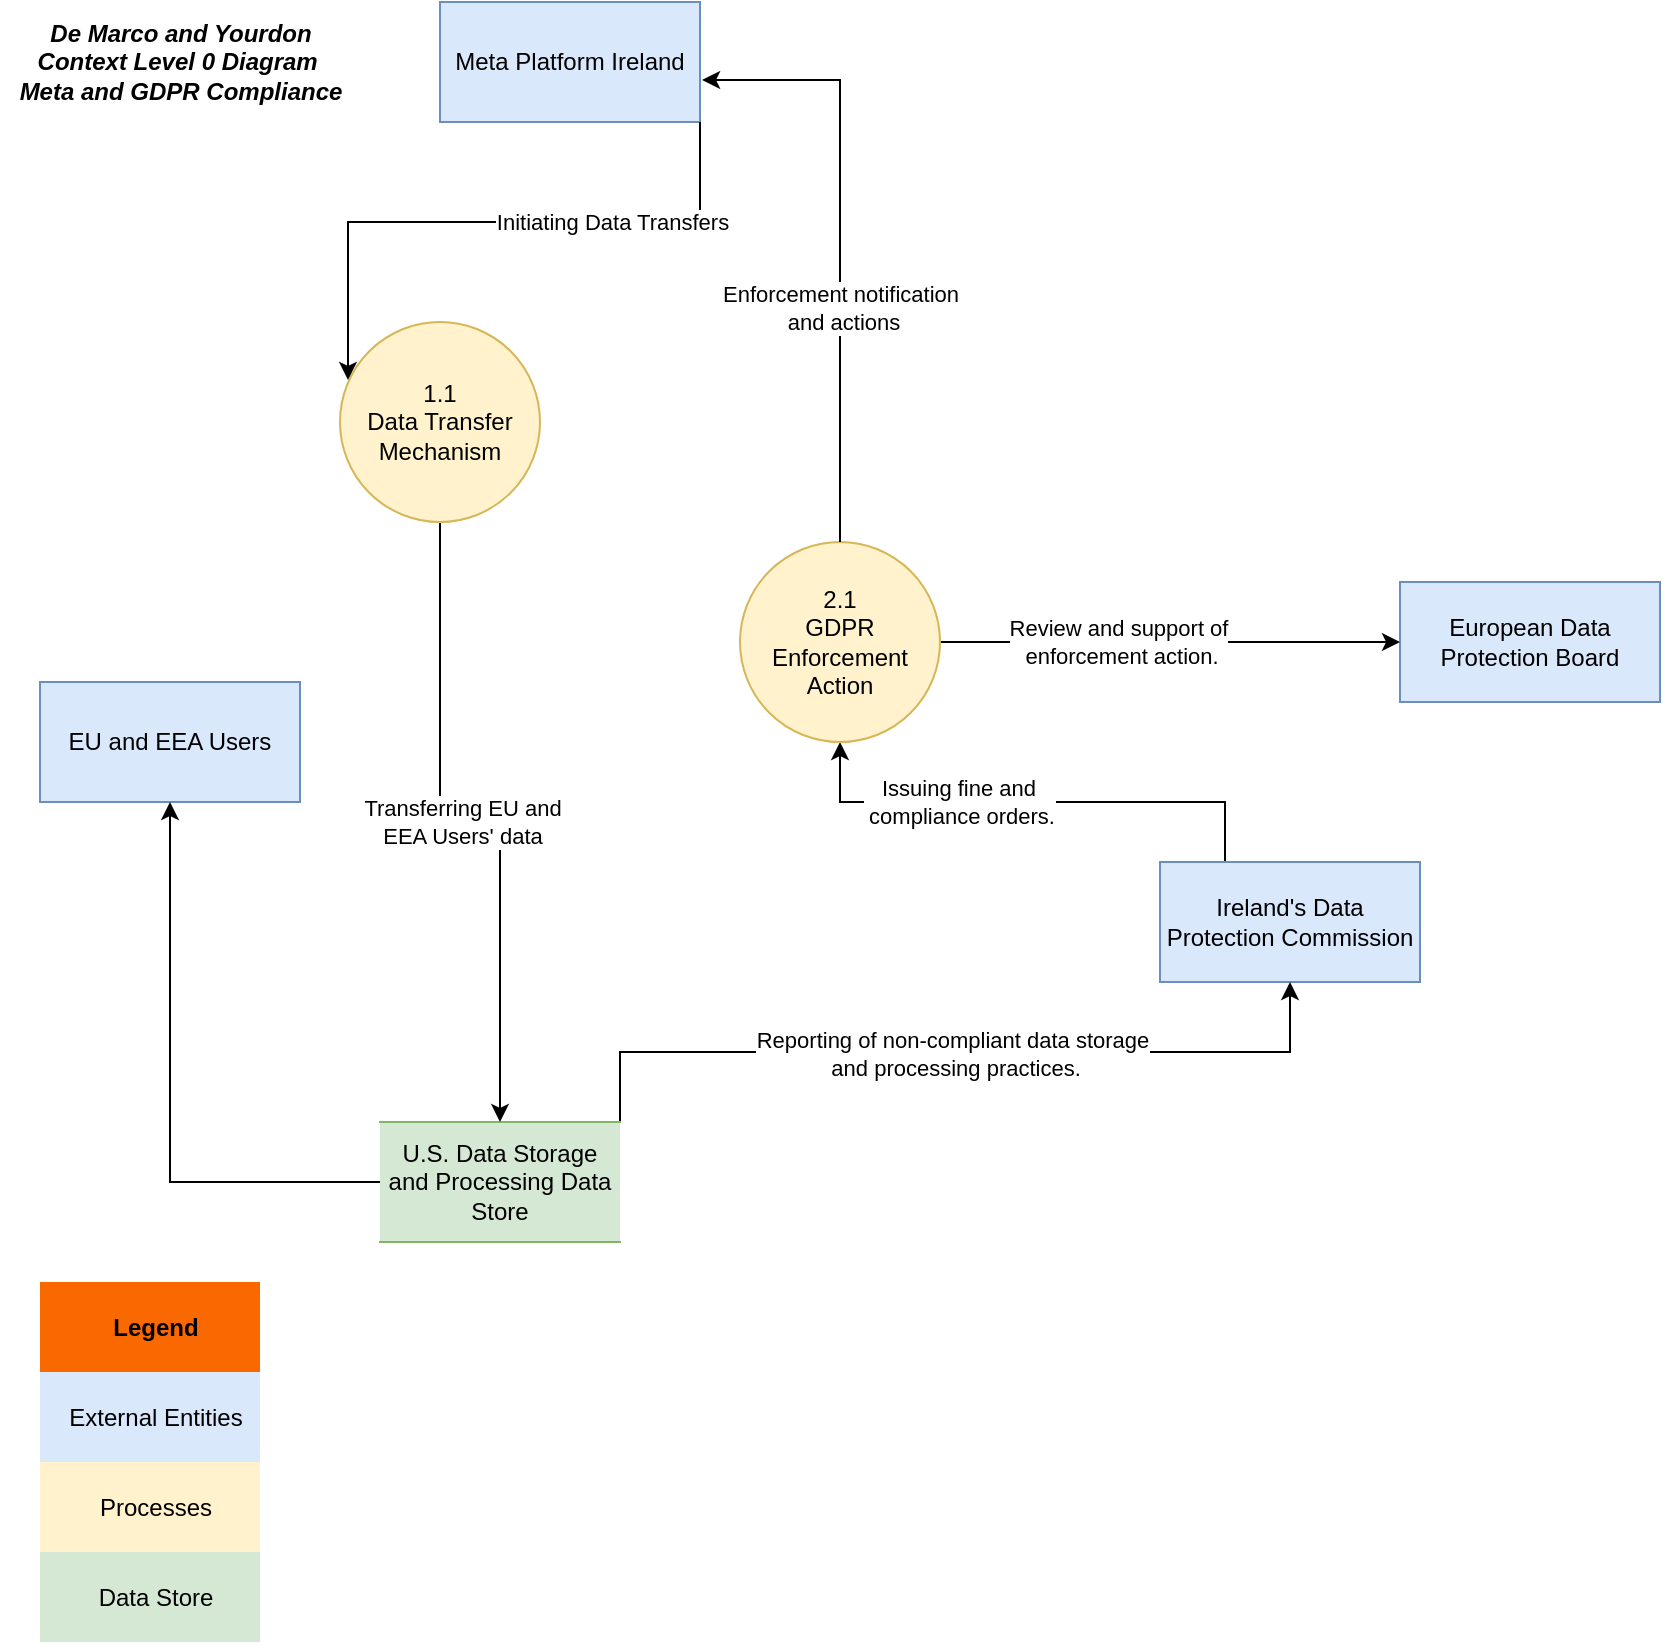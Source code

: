 <mxfile version="22.1.3" type="github">
  <diagram name="Page-1" id="dbJrBeKMu9XxgdYBFWq-">
    <mxGraphModel dx="3052" dy="763" grid="1" gridSize="10" guides="1" tooltips="1" connect="1" arrows="1" fold="1" page="1" pageScale="1" pageWidth="1169" pageHeight="827" math="0" shadow="0">
      <root>
        <mxCell id="0" />
        <mxCell id="1" parent="0" />
        <mxCell id="ra4xmg58kN4Kjqp0mdpW-18" style="edgeStyle=orthogonalEdgeStyle;rounded=0;orthogonalLoop=1;jettySize=auto;html=1;exitX=0.25;exitY=0;exitDx=0;exitDy=0;entryX=0.5;entryY=1;entryDx=0;entryDy=0;" edge="1" parent="1" source="DuCQzQeg1L_82CdrdjX1-16" target="ra4xmg58kN4Kjqp0mdpW-2">
          <mxGeometry relative="1" as="geometry" />
        </mxCell>
        <mxCell id="ra4xmg58kN4Kjqp0mdpW-19" value="Issuing fine and&lt;br&gt;&amp;nbsp;compliance orders." style="edgeLabel;html=1;align=center;verticalAlign=middle;resizable=0;points=[];" vertex="1" connectable="0" parent="ra4xmg58kN4Kjqp0mdpW-18">
          <mxGeometry x="0.307" relative="1" as="geometry">
            <mxPoint x="1" as="offset" />
          </mxGeometry>
        </mxCell>
        <mxCell id="DuCQzQeg1L_82CdrdjX1-16" value="Ireland&#39;s Data Protection Commission" style="rounded=0;whiteSpace=wrap;html=1;fillColor=#dae8fc;strokeColor=#6c8ebf;" parent="1" vertex="1">
          <mxGeometry x="-590" y="434" width="130" height="60" as="geometry" />
        </mxCell>
        <mxCell id="DuCQzQeg1L_82CdrdjX1-17" value="EU and EEA Users" style="rounded=0;whiteSpace=wrap;html=1;fillColor=#dae8fc;strokeColor=#6c8ebf;" parent="1" vertex="1">
          <mxGeometry x="-1150" y="344" width="130" height="60" as="geometry" />
        </mxCell>
        <mxCell id="DuCQzQeg1L_82CdrdjX1-18" value="Meta Platform Ireland" style="rounded=0;whiteSpace=wrap;html=1;fillColor=#dae8fc;strokeColor=#6c8ebf;" parent="1" vertex="1">
          <mxGeometry x="-950" y="4" width="130" height="60" as="geometry" />
        </mxCell>
        <mxCell id="DuCQzQeg1L_82CdrdjX1-19" value="European Data Protection Board" style="rounded=0;whiteSpace=wrap;html=1;fillColor=#dae8fc;strokeColor=#6c8ebf;" parent="1" vertex="1">
          <mxGeometry x="-470" y="294" width="130" height="60" as="geometry" />
        </mxCell>
        <mxCell id="ra4xmg58kN4Kjqp0mdpW-13" style="edgeStyle=orthogonalEdgeStyle;rounded=0;orthogonalLoop=1;jettySize=auto;html=1;exitX=1;exitY=0;exitDx=0;exitDy=0;entryX=0.5;entryY=1;entryDx=0;entryDy=0;" edge="1" parent="1" source="DuCQzQeg1L_82CdrdjX1-22" target="DuCQzQeg1L_82CdrdjX1-16">
          <mxGeometry relative="1" as="geometry" />
        </mxCell>
        <mxCell id="ra4xmg58kN4Kjqp0mdpW-17" value="&lt;div&gt;Reporting of non-compliant data storage&lt;/div&gt;&lt;div&gt;&amp;nbsp;and processing practices.&lt;/div&gt;" style="edgeLabel;html=1;align=center;verticalAlign=middle;resizable=0;points=[];" vertex="1" connectable="0" parent="ra4xmg58kN4Kjqp0mdpW-13">
          <mxGeometry x="-0.007" y="-1" relative="1" as="geometry">
            <mxPoint as="offset" />
          </mxGeometry>
        </mxCell>
        <mxCell id="ra4xmg58kN4Kjqp0mdpW-50" style="edgeStyle=orthogonalEdgeStyle;rounded=0;orthogonalLoop=1;jettySize=auto;html=1;exitX=0;exitY=0.5;exitDx=0;exitDy=0;entryX=0.5;entryY=1;entryDx=0;entryDy=0;" edge="1" parent="1" source="DuCQzQeg1L_82CdrdjX1-22" target="DuCQzQeg1L_82CdrdjX1-17">
          <mxGeometry relative="1" as="geometry" />
        </mxCell>
        <mxCell id="DuCQzQeg1L_82CdrdjX1-22" value="U.S. Data Storage and Processing Data Store" style="shape=partialRectangle;whiteSpace=wrap;html=1;left=0;right=0;fillColor=#d5e8d4;strokeColor=#82b366;" parent="1" vertex="1">
          <mxGeometry x="-980" y="564" width="120" height="60" as="geometry" />
        </mxCell>
        <mxCell id="ra4xmg58kN4Kjqp0mdpW-5" style="edgeStyle=orthogonalEdgeStyle;rounded=0;orthogonalLoop=1;jettySize=auto;html=1;exitX=0.5;exitY=1;exitDx=0;exitDy=0;entryX=0.5;entryY=0;entryDx=0;entryDy=0;" edge="1" parent="1" source="ra4xmg58kN4Kjqp0mdpW-1" target="DuCQzQeg1L_82CdrdjX1-22">
          <mxGeometry relative="1" as="geometry" />
        </mxCell>
        <mxCell id="ra4xmg58kN4Kjqp0mdpW-6" value="Transferring EU and &lt;br&gt;EEA Users&#39; data" style="edgeLabel;html=1;align=center;verticalAlign=middle;resizable=0;points=[];" vertex="1" connectable="0" parent="ra4xmg58kN4Kjqp0mdpW-5">
          <mxGeometry x="-0.025" relative="1" as="geometry">
            <mxPoint as="offset" />
          </mxGeometry>
        </mxCell>
        <mxCell id="ra4xmg58kN4Kjqp0mdpW-1" value="1.1&lt;br&gt;Data Transfer Mechanism" style="shape=ellipse;html=1;dashed=0;whiteSpace=wrap;aspect=fixed;perimeter=ellipsePerimeter;fillColor=#fff2cc;strokeColor=#d6b656;" vertex="1" parent="1">
          <mxGeometry x="-1000" y="164" width="100" height="100" as="geometry" />
        </mxCell>
        <mxCell id="ra4xmg58kN4Kjqp0mdpW-22" style="edgeStyle=orthogonalEdgeStyle;rounded=0;orthogonalLoop=1;jettySize=auto;html=1;exitX=1;exitY=0.5;exitDx=0;exitDy=0;entryX=0;entryY=0.5;entryDx=0;entryDy=0;" edge="1" parent="1" source="ra4xmg58kN4Kjqp0mdpW-2" target="DuCQzQeg1L_82CdrdjX1-19">
          <mxGeometry relative="1" as="geometry" />
        </mxCell>
        <mxCell id="ra4xmg58kN4Kjqp0mdpW-24" value="Review and support of&lt;br&gt;&amp;nbsp;enforcement action." style="edgeLabel;html=1;align=center;verticalAlign=middle;resizable=0;points=[];" vertex="1" connectable="0" parent="ra4xmg58kN4Kjqp0mdpW-22">
          <mxGeometry x="-0.226" relative="1" as="geometry">
            <mxPoint as="offset" />
          </mxGeometry>
        </mxCell>
        <mxCell id="ra4xmg58kN4Kjqp0mdpW-2" value="2.1&lt;br&gt;GDPR Enforcement Action" style="shape=ellipse;html=1;dashed=0;whiteSpace=wrap;aspect=fixed;perimeter=ellipsePerimeter;fillColor=#fff2cc;strokeColor=#d6b656;" vertex="1" parent="1">
          <mxGeometry x="-800" y="274" width="100" height="100" as="geometry" />
        </mxCell>
        <mxCell id="ra4xmg58kN4Kjqp0mdpW-3" style="edgeStyle=orthogonalEdgeStyle;rounded=0;orthogonalLoop=1;jettySize=auto;html=1;exitX=1;exitY=1;exitDx=0;exitDy=0;entryX=0.04;entryY=0.29;entryDx=0;entryDy=0;entryPerimeter=0;" edge="1" parent="1" source="DuCQzQeg1L_82CdrdjX1-18" target="ra4xmg58kN4Kjqp0mdpW-1">
          <mxGeometry relative="1" as="geometry" />
        </mxCell>
        <mxCell id="ra4xmg58kN4Kjqp0mdpW-4" value="Initiating Data Transfers" style="edgeLabel;html=1;align=center;verticalAlign=middle;resizable=0;points=[];" vertex="1" connectable="0" parent="ra4xmg58kN4Kjqp0mdpW-3">
          <mxGeometry x="-0.384" relative="1" as="geometry">
            <mxPoint as="offset" />
          </mxGeometry>
        </mxCell>
        <mxCell id="ra4xmg58kN4Kjqp0mdpW-20" style="edgeStyle=orthogonalEdgeStyle;rounded=0;orthogonalLoop=1;jettySize=auto;html=1;exitX=0.5;exitY=0;exitDx=0;exitDy=0;entryX=1.008;entryY=0.65;entryDx=0;entryDy=0;entryPerimeter=0;" edge="1" parent="1" source="ra4xmg58kN4Kjqp0mdpW-2" target="DuCQzQeg1L_82CdrdjX1-18">
          <mxGeometry relative="1" as="geometry" />
        </mxCell>
        <mxCell id="ra4xmg58kN4Kjqp0mdpW-21" value="Enforcement notification&lt;br&gt;&amp;nbsp;and actions" style="edgeLabel;html=1;align=center;verticalAlign=middle;resizable=0;points=[];" vertex="1" connectable="0" parent="ra4xmg58kN4Kjqp0mdpW-20">
          <mxGeometry x="-0.22" relative="1" as="geometry">
            <mxPoint as="offset" />
          </mxGeometry>
        </mxCell>
        <mxCell id="ra4xmg58kN4Kjqp0mdpW-25" value="&lt;b&gt;&lt;i&gt;De Marco and Yourdon&lt;br&gt;Context Level 0 Diagram&amp;nbsp;&lt;br&gt;Meta and GDPR Compliance&lt;br&gt;&lt;/i&gt;&lt;/b&gt;" style="text;html=1;align=center;verticalAlign=middle;resizable=0;points=[];autosize=1;strokeColor=none;fillColor=none;" vertex="1" parent="1">
          <mxGeometry x="-1170" y="4" width="180" height="60" as="geometry" />
        </mxCell>
        <mxCell id="ra4xmg58kN4Kjqp0mdpW-37" value="" style="shape=table;startSize=30;container=1;collapsible=0;childLayout=tableLayout;fontSize=16;align=left;verticalAlign=top;fillColor=none;strokeColor=none;fontColor=#4D4D4D;fontStyle=1;spacingLeft=6;spacing=0;resizable=0;" vertex="1" parent="1">
          <mxGeometry x="-1150" y="614" width="110" height="210" as="geometry" />
        </mxCell>
        <mxCell id="ra4xmg58kN4Kjqp0mdpW-38" value="" style="shape=tableRow;horizontal=0;startSize=0;swimlaneHead=0;swimlaneBody=0;strokeColor=inherit;top=0;left=0;bottom=0;right=0;collapsible=0;dropTarget=0;fillColor=none;points=[[0,0.5],[1,0.5]];portConstraint=eastwest;fontSize=12;" vertex="1" parent="ra4xmg58kN4Kjqp0mdpW-37">
          <mxGeometry y="30" width="110" height="45" as="geometry" />
        </mxCell>
        <mxCell id="ra4xmg58kN4Kjqp0mdpW-39" value="&lt;b&gt;Legend&lt;/b&gt;" style="shape=partialRectangle;html=1;whiteSpace=wrap;connectable=0;overflow=hidden;top=0;left=0;bottom=0;right=0;pointerEvents=1;fontSize=12;align=center;spacingLeft=10;spacingRight=4;fillColor=#fa6800;fontColor=#000000;strokeColor=#C73500;" vertex="1" parent="ra4xmg58kN4Kjqp0mdpW-38">
          <mxGeometry width="110" height="45" as="geometry">
            <mxRectangle width="110" height="45" as="alternateBounds" />
          </mxGeometry>
        </mxCell>
        <mxCell id="ra4xmg58kN4Kjqp0mdpW-40" value="" style="shape=tableRow;horizontal=0;startSize=0;swimlaneHead=0;swimlaneBody=0;strokeColor=inherit;top=0;left=0;bottom=0;right=0;collapsible=0;dropTarget=0;fillColor=none;points=[[0,0.5],[1,0.5]];portConstraint=eastwest;fontSize=12;" vertex="1" parent="ra4xmg58kN4Kjqp0mdpW-37">
          <mxGeometry y="75" width="110" height="45" as="geometry" />
        </mxCell>
        <mxCell id="ra4xmg58kN4Kjqp0mdpW-41" value="External Entities" style="shape=partialRectangle;html=1;whiteSpace=wrap;connectable=0;strokeColor=#6c8ebf;overflow=hidden;fillColor=#dae8fc;top=0;left=0;bottom=0;right=0;pointerEvents=1;fontSize=12;align=center;spacingLeft=10;spacingRight=4;" vertex="1" parent="ra4xmg58kN4Kjqp0mdpW-40">
          <mxGeometry width="110" height="45" as="geometry">
            <mxRectangle width="110" height="45" as="alternateBounds" />
          </mxGeometry>
        </mxCell>
        <mxCell id="ra4xmg58kN4Kjqp0mdpW-42" value="" style="shape=tableRow;horizontal=0;startSize=0;swimlaneHead=0;swimlaneBody=0;strokeColor=inherit;top=0;left=0;bottom=0;right=0;collapsible=0;dropTarget=0;fillColor=none;points=[[0,0.5],[1,0.5]];portConstraint=eastwest;fontSize=12;" vertex="1" parent="ra4xmg58kN4Kjqp0mdpW-37">
          <mxGeometry y="120" width="110" height="45" as="geometry" />
        </mxCell>
        <mxCell id="ra4xmg58kN4Kjqp0mdpW-43" value="Processes" style="shape=partialRectangle;html=1;whiteSpace=wrap;connectable=0;strokeColor=#d6b656;overflow=hidden;fillColor=#fff2cc;top=0;left=0;bottom=0;right=0;pointerEvents=1;fontSize=12;align=center;spacingLeft=10;spacingRight=4;" vertex="1" parent="ra4xmg58kN4Kjqp0mdpW-42">
          <mxGeometry width="110" height="45" as="geometry">
            <mxRectangle width="110" height="45" as="alternateBounds" />
          </mxGeometry>
        </mxCell>
        <mxCell id="ra4xmg58kN4Kjqp0mdpW-44" value="" style="shape=tableRow;horizontal=0;startSize=0;swimlaneHead=0;swimlaneBody=0;strokeColor=inherit;top=0;left=0;bottom=0;right=0;collapsible=0;dropTarget=0;fillColor=none;points=[[0,0.5],[1,0.5]];portConstraint=eastwest;fontSize=12;" vertex="1" parent="ra4xmg58kN4Kjqp0mdpW-37">
          <mxGeometry y="165" width="110" height="45" as="geometry" />
        </mxCell>
        <mxCell id="ra4xmg58kN4Kjqp0mdpW-45" value="Data Store" style="shape=partialRectangle;html=1;whiteSpace=wrap;connectable=0;strokeColor=#82b366;overflow=hidden;fillColor=#d5e8d4;top=0;left=0;bottom=0;right=0;pointerEvents=1;fontSize=12;align=center;spacingLeft=10;spacingRight=4;" vertex="1" parent="ra4xmg58kN4Kjqp0mdpW-44">
          <mxGeometry width="110" height="45" as="geometry">
            <mxRectangle width="110" height="45" as="alternateBounds" />
          </mxGeometry>
        </mxCell>
      </root>
    </mxGraphModel>
  </diagram>
</mxfile>
